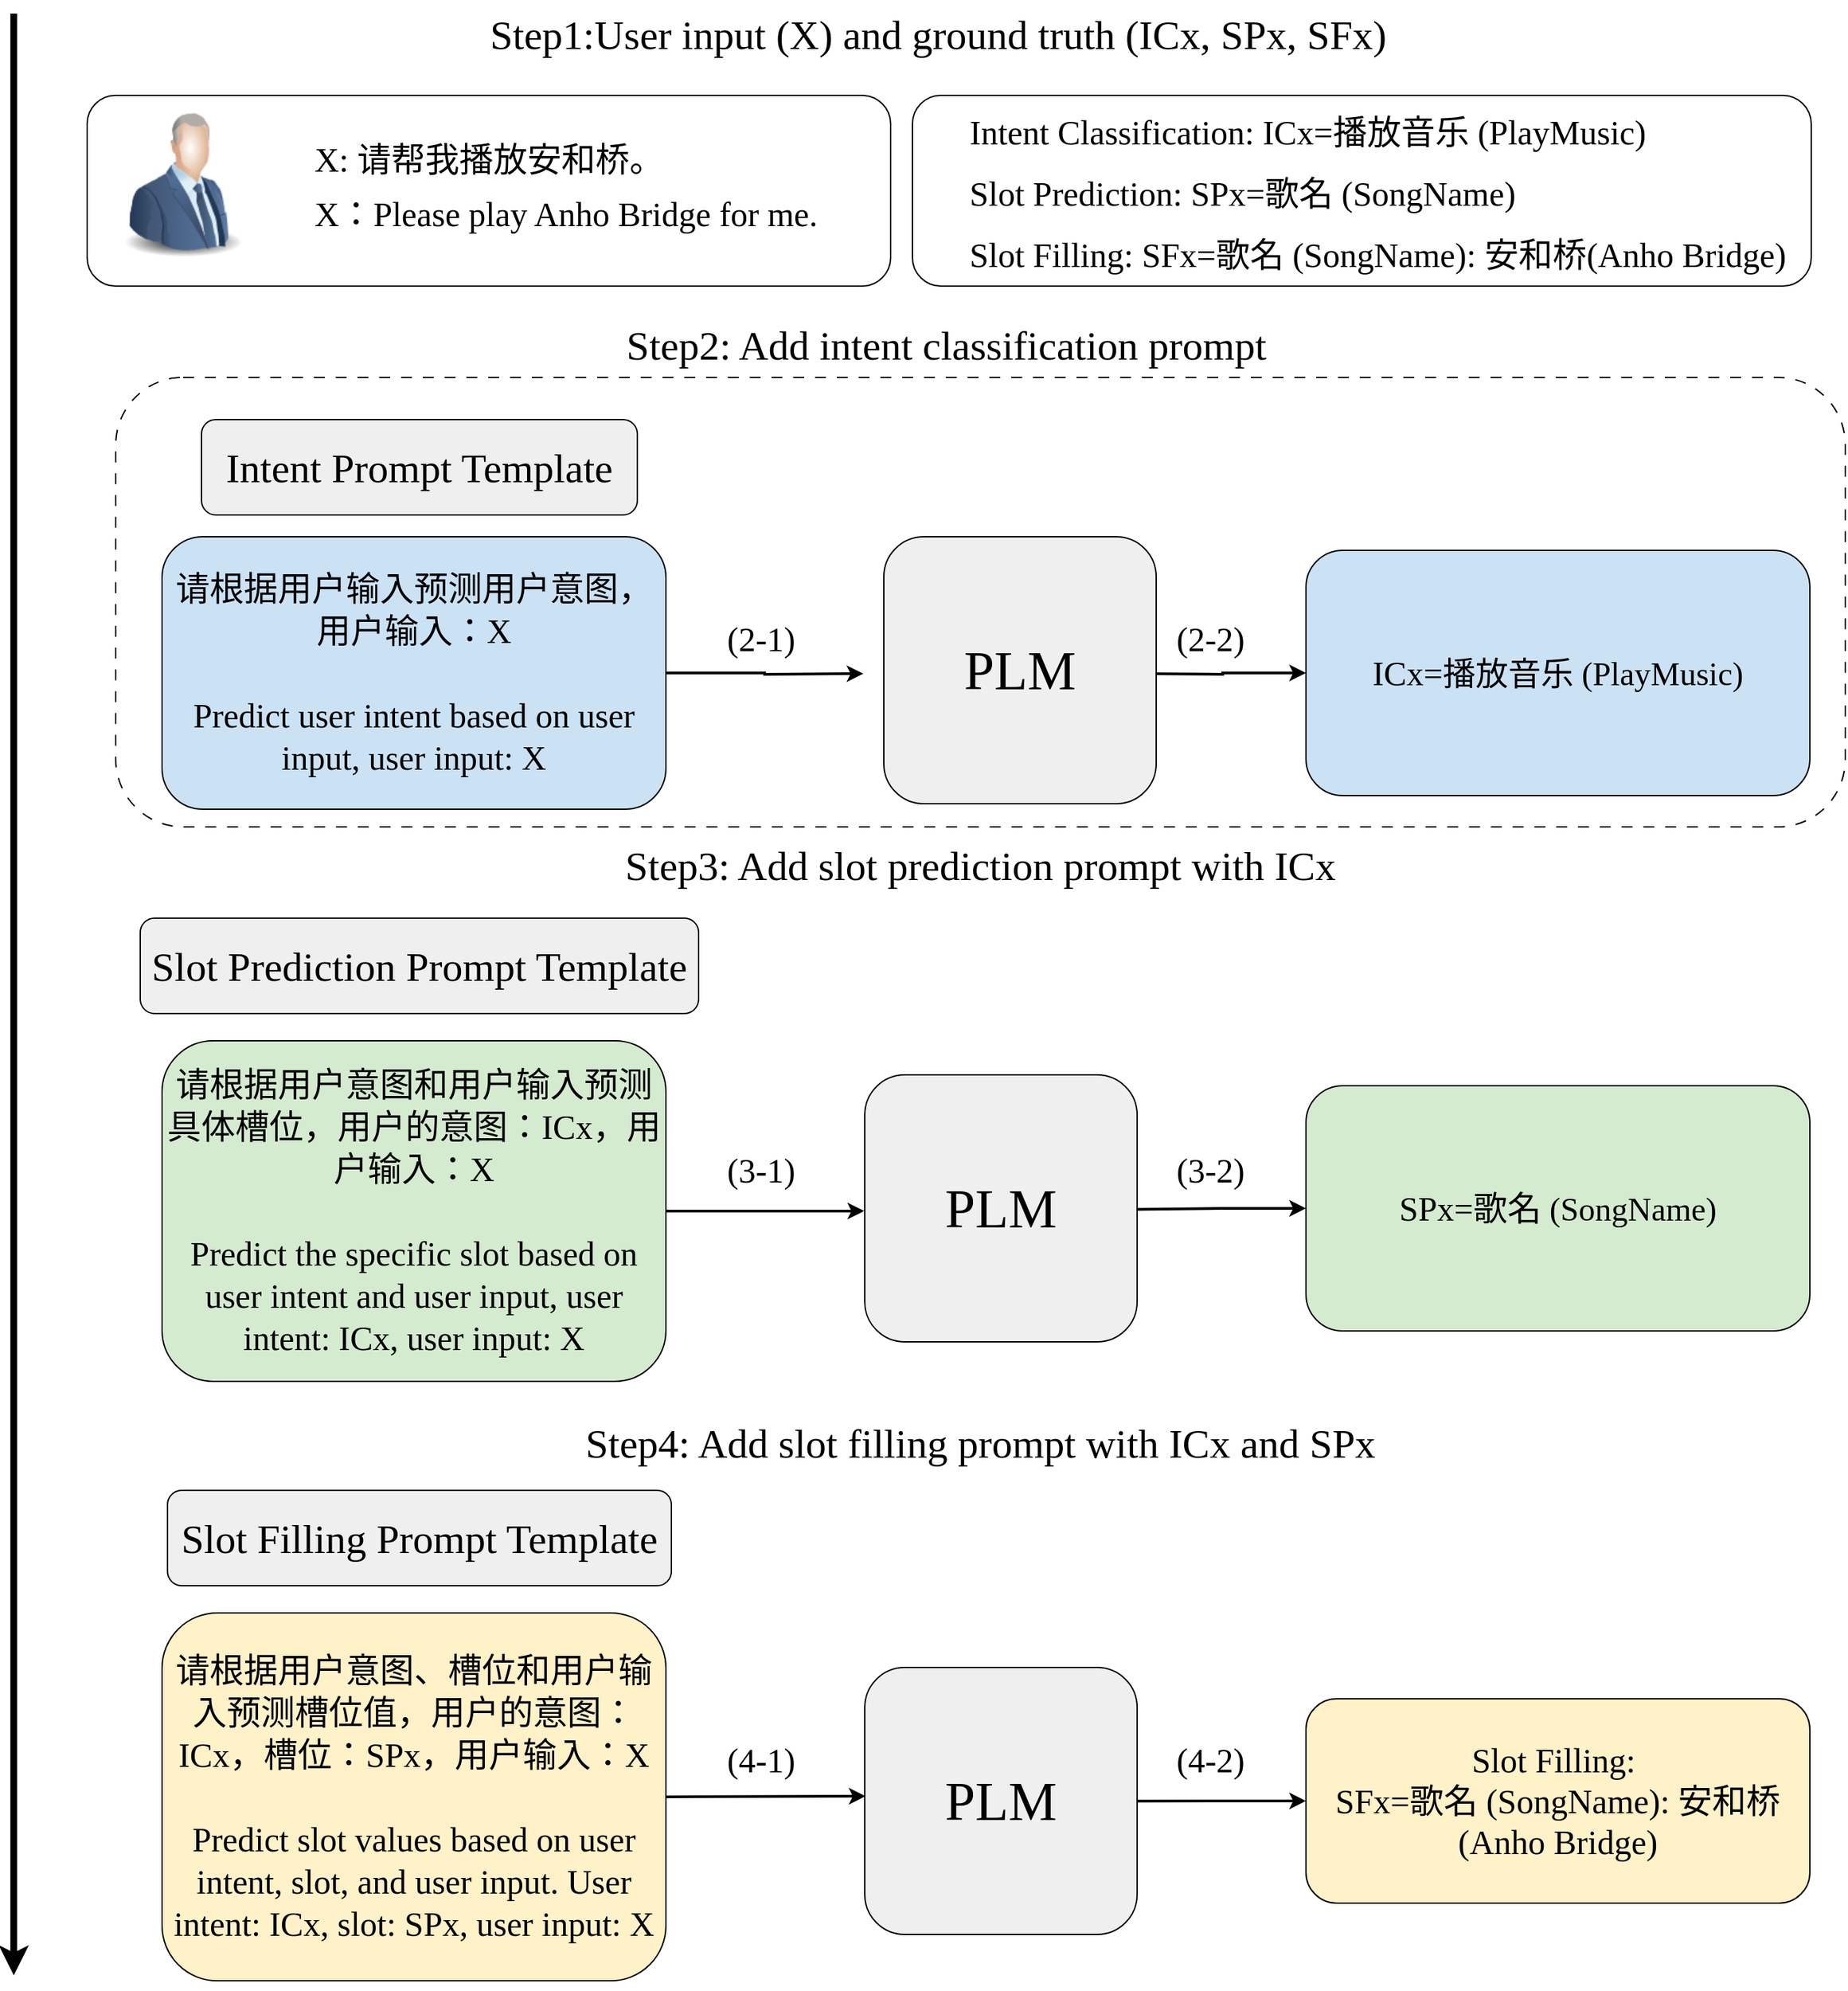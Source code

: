 <mxfile version="26.0.4">
  <diagram name="第 1 页" id="zAd_wPdVps35s6MXC-Z_">
    <mxGraphModel dx="3187" dy="1691" grid="1" gridSize="10" guides="1" tooltips="1" connect="1" arrows="1" fold="1" page="1" pageScale="1" pageWidth="1169" pageHeight="827" math="0" shadow="0">
      <root>
        <mxCell id="0" />
        <mxCell id="1" parent="0" />
        <mxCell id="LawNj0czzO5UbxQvlDM8-64" value="" style="rounded=1;whiteSpace=wrap;html=1;dashed=1;dashPattern=8 8;" vertex="1" parent="1">
          <mxGeometry x="130" y="277" width="1270" height="330" as="geometry" />
        </mxCell>
        <mxCell id="LawNj0czzO5UbxQvlDM8-6" value="&lt;span style=&quot;font-size: 25px; text-align: left;&quot;&gt;&lt;font face=&quot;Times New Roman&quot;&gt;请根据用户输入预测用户意图，用户输入：X&lt;/font&gt;&lt;/span&gt;&lt;div&gt;&lt;span style=&quot;text-align: left;&quot;&gt;&lt;span style=&quot;font-size: 25px;&quot;&gt;&lt;font face=&quot;Times New Roman&quot;&gt;&lt;br&gt;&lt;/font&gt;&lt;/span&gt;&lt;/span&gt;&lt;/div&gt;&lt;div&gt;&lt;span style=&quot;text-align: left;&quot;&gt;&lt;span style=&quot;font-size: 25px;&quot;&gt;&lt;font face=&quot;Times New Roman&quot;&gt;Predict user intent based on user input, user input: X&lt;/font&gt;&lt;/span&gt;&lt;/span&gt;&lt;/div&gt;" style="rounded=1;whiteSpace=wrap;html=1;fillColor=light-dark(#cbe2f5, #ededed);" vertex="1" parent="1">
          <mxGeometry x="164" y="394" width="370" height="200" as="geometry" />
        </mxCell>
        <mxCell id="LawNj0czzO5UbxQvlDM8-1" value="&lt;font face=&quot;Times New Roman&quot; style=&quot;font-size: 30px;&quot;&gt;Step2: Add intent classification prompt&lt;/font&gt;" style="text;html=1;align=center;verticalAlign=middle;whiteSpace=wrap;rounded=0;" vertex="1" parent="1">
          <mxGeometry x="440" y="238" width="600" height="30" as="geometry" />
        </mxCell>
        <mxCell id="LawNj0czzO5UbxQvlDM8-3" value="&lt;font style=&quot;font-size: 30px;&quot; face=&quot;Times New Roman&quot;&gt;Intent Prompt Template&lt;/font&gt;" style="rounded=1;whiteSpace=wrap;html=1;fillColor=light-dark(#efefef, #ededed);" vertex="1" parent="1">
          <mxGeometry x="193" y="308" width="320" height="70" as="geometry" />
        </mxCell>
        <mxCell id="LawNj0czzO5UbxQvlDM8-4" value="&lt;font face=&quot;Times New Roman&quot; style=&quot;font-size: 30px;&quot;&gt;Slot Prediction Prompt Template&lt;/font&gt;" style="rounded=1;whiteSpace=wrap;html=1;fillColor=light-dark(#efefef, #ededed);" vertex="1" parent="1">
          <mxGeometry x="148" y="674" width="410" height="70" as="geometry" />
        </mxCell>
        <mxCell id="LawNj0czzO5UbxQvlDM8-5" value="&lt;font style=&quot;font-size: 30px;&quot; face=&quot;Times New Roman&quot;&gt;Slot Filling Prompt Template&lt;/font&gt;" style="rounded=1;whiteSpace=wrap;html=1;fillColor=light-dark(#efefef, #ededed);" vertex="1" parent="1">
          <mxGeometry x="168" y="1094" width="370" height="70" as="geometry" />
        </mxCell>
        <mxCell id="LawNj0czzO5UbxQvlDM8-13" value="&lt;font face=&quot;Times New Roman&quot;&gt;&lt;span style=&quot;font-size: 25px; text-align: left;&quot;&gt;ICx=&lt;/span&gt;&lt;span style=&quot;font-size: 24px; text-align: left;&quot;&gt;播放音乐 (PlayMusic)&lt;/span&gt;&lt;/font&gt;" style="rounded=1;whiteSpace=wrap;html=1;fillColor=light-dark(#cbe2f5, #ededed);" vertex="1" parent="1">
          <mxGeometry x="1004" y="404" width="370" height="180" as="geometry" />
        </mxCell>
        <mxCell id="LawNj0czzO5UbxQvlDM8-15" value="&lt;span style=&quot;font-size: 25px; text-align: left;&quot;&gt;&lt;font face=&quot;Times New Roman&quot;&gt;请根据用户意图和用户输入预测具体槽位，用户的意图：ICx，用户输入：X&lt;/font&gt;&lt;/span&gt;&lt;div&gt;&lt;span style=&quot;text-align: left;&quot;&gt;&lt;span style=&quot;font-size: 25px;&quot;&gt;&lt;font face=&quot;Times New Roman&quot;&gt;&lt;br&gt;&lt;/font&gt;&lt;/span&gt;&lt;/span&gt;&lt;/div&gt;&lt;div&gt;&lt;span style=&quot;text-align: left;&quot;&gt;&lt;span style=&quot;font-size: 25px;&quot;&gt;&lt;font face=&quot;Times New Roman&quot;&gt;Predict the specific slot based on user intent and user input, user intent: ICx, user input: X&lt;/font&gt;&lt;/span&gt;&lt;/span&gt;&lt;/div&gt;" style="rounded=1;whiteSpace=wrap;html=1;fillColor=light-dark(#d5ebd0, #ededed);" vertex="1" parent="1">
          <mxGeometry x="164" y="764" width="370" height="250" as="geometry" />
        </mxCell>
        <mxCell id="LawNj0czzO5UbxQvlDM8-16" value="&lt;font face=&quot;Times New Roman&quot; style=&quot;font-size: 30px;&quot;&gt;Step3: Add slot prediction prompt with ICx&lt;/font&gt;" style="text;html=1;align=center;verticalAlign=middle;whiteSpace=wrap;rounded=0;" vertex="1" parent="1">
          <mxGeometry x="420" y="620" width="690" height="30" as="geometry" />
        </mxCell>
        <mxCell id="LawNj0czzO5UbxQvlDM8-18" value="&lt;font face=&quot;Times New Roman&quot; style=&quot;font-size: 30px;&quot;&gt;Step4: Add slot filling prompt with ICx and SPx&lt;/font&gt;" style="text;html=1;align=center;verticalAlign=middle;whiteSpace=wrap;rounded=0;" vertex="1" parent="1">
          <mxGeometry x="420" y="1044" width="690" height="30" as="geometry" />
        </mxCell>
        <mxCell id="LawNj0czzO5UbxQvlDM8-20" value="&lt;span style=&quot;font-size: 25px; text-align: left;&quot;&gt;&lt;font face=&quot;Times New Roman&quot;&gt;请根据用户意图、槽位和用户输入预测槽位值，用户的意图：ICx，槽位：SPx，用户输入：X&lt;/font&gt;&lt;/span&gt;&lt;div&gt;&lt;span style=&quot;text-align: left;&quot;&gt;&lt;span style=&quot;font-size: 25px;&quot;&gt;&lt;font face=&quot;Times New Roman&quot;&gt;&lt;br&gt;&lt;/font&gt;&lt;/span&gt;&lt;/span&gt;&lt;/div&gt;&lt;div&gt;&lt;span style=&quot;text-align: left;&quot;&gt;&lt;span style=&quot;font-size: 25px;&quot;&gt;&lt;font face=&quot;Times New Roman&quot;&gt;Predict slot values based on user intent, slot, and user input. User intent: ICx, slot: SPx, user input: X&lt;/font&gt;&lt;/span&gt;&lt;/span&gt;&lt;/div&gt;" style="rounded=1;whiteSpace=wrap;html=1;fillColor=light-dark(#fff1c8, #ededed);" vertex="1" parent="1">
          <mxGeometry x="164" y="1184" width="370" height="270" as="geometry" />
        </mxCell>
        <mxCell id="LawNj0czzO5UbxQvlDM8-21" value="&lt;font face=&quot;Times New Roman&quot;&gt;&lt;span style=&quot;font-size: 25px; text-align: left;&quot;&gt;SPx=歌名&lt;/span&gt;&lt;span style=&quot;font-size: 24px; text-align: left;&quot;&gt;&amp;nbsp;(SongName)&lt;/span&gt;&lt;/font&gt;" style="rounded=1;whiteSpace=wrap;html=1;fillColor=light-dark(#d5ebd0, #ededed);" vertex="1" parent="1">
          <mxGeometry x="1004" y="797" width="370" height="180" as="geometry" />
        </mxCell>
        <mxCell id="LawNj0czzO5UbxQvlDM8-25" value="&lt;font style=&quot;text-align: left; font-size: 25px;&quot; face=&quot;Times New Roman&quot;&gt;&lt;span style=&quot;text-align: center;&quot;&gt;Slot Filling:&amp;nbsp;&lt;/span&gt;&lt;/font&gt;&lt;div&gt;&lt;font face=&quot;Times New Roman&quot;&gt;&lt;font style=&quot;text-align: left; font-size: 25px;&quot;&gt;SFx=&lt;/font&gt;&lt;span style=&quot;text-align: left; font-size: 25px;&quot;&gt;歌名&amp;nbsp;(SongName):&amp;nbsp;&lt;/span&gt;&lt;font style=&quot;text-align: left; font-size: 25px;&quot;&gt;安和桥(Anho Bridge)&lt;/font&gt;&lt;/font&gt;&lt;/div&gt;" style="rounded=1;whiteSpace=wrap;html=1;fillColor=light-dark(#fff1c8, #ededed);" vertex="1" parent="1">
          <mxGeometry x="1004" y="1247" width="370" height="150" as="geometry" />
        </mxCell>
        <mxCell id="LawNj0czzO5UbxQvlDM8-28" style="edgeStyle=orthogonalEdgeStyle;rounded=0;orthogonalLoop=1;jettySize=auto;html=1;exitX=1;exitY=0.5;exitDx=0;exitDy=0;verticalAlign=middle;entryX=0.003;entryY=0.533;entryDx=0;entryDy=0;entryPerimeter=0;strokeWidth=2;" edge="1" parent="1" source="LawNj0czzO5UbxQvlDM8-15">
          <mxGeometry relative="1" as="geometry">
            <mxPoint x="679.6" y="888.93" as="targetPoint" />
          </mxGeometry>
        </mxCell>
        <mxCell id="LawNj0czzO5UbxQvlDM8-29" style="edgeStyle=orthogonalEdgeStyle;rounded=0;orthogonalLoop=1;jettySize=auto;html=1;exitX=1;exitY=0.5;exitDx=0;exitDy=0;entryX=0;entryY=0.207;entryDx=0;entryDy=0;entryPerimeter=0;strokeWidth=2;" edge="1" parent="1" source="LawNj0czzO5UbxQvlDM8-6">
          <mxGeometry relative="1" as="geometry">
            <mxPoint x="679" y="494.47" as="targetPoint" />
          </mxGeometry>
        </mxCell>
        <mxCell id="LawNj0czzO5UbxQvlDM8-30" style="edgeStyle=orthogonalEdgeStyle;rounded=0;orthogonalLoop=1;jettySize=auto;html=1;exitX=1;exitY=0.5;exitDx=0;exitDy=0;entryX=0.008;entryY=0.888;entryDx=0;entryDy=0;entryPerimeter=0;strokeWidth=2;" edge="1" parent="1" source="LawNj0czzO5UbxQvlDM8-20">
          <mxGeometry relative="1" as="geometry">
            <mxPoint x="680.6" y="1318.48" as="targetPoint" />
          </mxGeometry>
        </mxCell>
        <mxCell id="LawNj0czzO5UbxQvlDM8-31" style="edgeStyle=orthogonalEdgeStyle;rounded=0;orthogonalLoop=1;jettySize=auto;html=1;exitX=0;exitY=0.5;exitDx=0;exitDy=0;entryX=1.008;entryY=0.207;entryDx=0;entryDy=0;endArrow=none;endFill=0;startArrow=classic;startFill=1;entryPerimeter=0;strokeWidth=2;" edge="1" parent="1" source="LawNj0czzO5UbxQvlDM8-13">
          <mxGeometry relative="1" as="geometry">
            <mxPoint x="880.6" y="494.47" as="targetPoint" />
          </mxGeometry>
        </mxCell>
        <mxCell id="LawNj0czzO5UbxQvlDM8-33" style="edgeStyle=orthogonalEdgeStyle;rounded=0;orthogonalLoop=1;jettySize=auto;html=1;entryX=1;entryY=0.513;entryDx=0;entryDy=0;entryPerimeter=0;startArrow=classic;startFill=1;endArrow=none;endFill=0;verticalAlign=middle;exitX=0;exitY=0.5;exitDx=0;exitDy=0;strokeWidth=2;" edge="1" parent="1" source="LawNj0czzO5UbxQvlDM8-21">
          <mxGeometry relative="1" as="geometry">
            <mxPoint x="964" y="904" as="sourcePoint" />
            <mxPoint x="879.0" y="887.73" as="targetPoint" />
            <Array as="points">
              <mxPoint x="942" y="887" />
            </Array>
          </mxGeometry>
        </mxCell>
        <mxCell id="LawNj0czzO5UbxQvlDM8-34" style="edgeStyle=orthogonalEdgeStyle;rounded=0;orthogonalLoop=1;jettySize=auto;html=1;entryX=1.006;entryY=0.891;entryDx=0;entryDy=0;entryPerimeter=0;startArrow=classic;startFill=1;endArrow=none;endFill=0;exitX=0;exitY=0.5;exitDx=0;exitDy=0;strokeWidth=2;" edge="1" parent="1" source="LawNj0czzO5UbxQvlDM8-25">
          <mxGeometry relative="1" as="geometry">
            <mxPoint x="974" y="1364" as="sourcePoint" />
            <mxPoint x="880.2" y="1322.11" as="targetPoint" />
            <Array as="points" />
          </mxGeometry>
        </mxCell>
        <mxCell id="LawNj0czzO5UbxQvlDM8-35" value="&lt;font style=&quot;font-size: 25px;&quot; face=&quot;Times New Roman&quot;&gt;(2-1)&lt;/font&gt;" style="text;html=1;align=center;verticalAlign=middle;whiteSpace=wrap;rounded=0;" vertex="1" parent="1">
          <mxGeometry x="574" y="454" width="60" height="30" as="geometry" />
        </mxCell>
        <mxCell id="LawNj0czzO5UbxQvlDM8-36" value="&lt;font style=&quot;font-size: 25px;&quot; face=&quot;Times New Roman&quot;&gt;(2-2)&lt;/font&gt;" style="text;html=1;align=center;verticalAlign=middle;whiteSpace=wrap;rounded=0;" vertex="1" parent="1">
          <mxGeometry x="904" y="454" width="60" height="30" as="geometry" />
        </mxCell>
        <mxCell id="LawNj0czzO5UbxQvlDM8-39" value="&lt;font style=&quot;font-size: 25px;&quot; face=&quot;Times New Roman&quot;&gt;(3-1)&lt;/font&gt;" style="text;html=1;align=center;verticalAlign=middle;whiteSpace=wrap;rounded=0;" vertex="1" parent="1">
          <mxGeometry x="574" y="844" width="60" height="30" as="geometry" />
        </mxCell>
        <mxCell id="LawNj0czzO5UbxQvlDM8-40" value="&lt;font style=&quot;font-size: 25px;&quot; face=&quot;Times New Roman&quot;&gt;(3-2)&lt;/font&gt;" style="text;html=1;align=center;verticalAlign=middle;whiteSpace=wrap;rounded=0;" vertex="1" parent="1">
          <mxGeometry x="904" y="844" width="60" height="30" as="geometry" />
        </mxCell>
        <mxCell id="LawNj0czzO5UbxQvlDM8-41" value="&lt;font style=&quot;font-size: 25px;&quot; face=&quot;Times New Roman&quot;&gt;(4-1)&lt;/font&gt;" style="text;html=1;align=center;verticalAlign=middle;whiteSpace=wrap;rounded=0;" vertex="1" parent="1">
          <mxGeometry x="574" y="1277" width="60" height="30" as="geometry" />
        </mxCell>
        <mxCell id="LawNj0czzO5UbxQvlDM8-42" value="&lt;font style=&quot;font-size: 25px;&quot; face=&quot;Times New Roman&quot;&gt;(4-2)&lt;/font&gt;" style="text;html=1;align=center;verticalAlign=middle;whiteSpace=wrap;rounded=0;" vertex="1" parent="1">
          <mxGeometry x="904" y="1277" width="60" height="30" as="geometry" />
        </mxCell>
        <mxCell id="LawNj0czzO5UbxQvlDM8-2" value="&lt;font face=&quot;Times New Roman&quot; style=&quot;font-size: 30px;&quot;&gt;Step1:User input (X) and ground truth (ICx, SPx, SFx)&lt;/font&gt;" style="text;html=1;align=center;verticalAlign=middle;whiteSpace=wrap;rounded=0;container=0;" vertex="1" parent="1">
          <mxGeometry x="294" y="10" width="880" height="30" as="geometry" />
        </mxCell>
        <mxCell id="LawNj0czzO5UbxQvlDM8-55" value="" style="group" vertex="1" connectable="0" parent="1">
          <mxGeometry x="109" y="70" width="590" height="140" as="geometry" />
        </mxCell>
        <mxCell id="m3Y7h9TqKD-D8q7Xrxun-1" value="" style="rounded=1;whiteSpace=wrap;html=1;movable=1;resizable=1;rotatable=1;deletable=1;editable=1;locked=0;connectable=1;container=0;" parent="LawNj0czzO5UbxQvlDM8-55" vertex="1">
          <mxGeometry width="590" height="140" as="geometry" />
        </mxCell>
        <mxCell id="m3Y7h9TqKD-D8q7Xrxun-2" value="" style="image;html=1;image=img/lib/clip_art/people/Suit_Man_Blue_128x128.png;container=0;" parent="LawNj0czzO5UbxQvlDM8-55" vertex="1">
          <mxGeometry y="10" width="140" height="110" as="geometry" />
        </mxCell>
        <mxCell id="m3Y7h9TqKD-D8q7Xrxun-3" value="&lt;font face=&quot;Times New Roman&quot; style=&quot;font-size: 25px;&quot;&gt;X: 请帮我播放安和桥。&lt;/font&gt;" style="text;html=1;align=left;verticalAlign=middle;whiteSpace=wrap;rounded=0;fontSize=30;container=0;" parent="LawNj0czzO5UbxQvlDM8-55" vertex="1">
          <mxGeometry x="165" y="30" width="380" height="30" as="geometry" />
        </mxCell>
        <mxCell id="m3Y7h9TqKD-D8q7Xrxun-8" value="&lt;font style=&quot;font-size: 25px;&quot; face=&quot;Times New Roman&quot;&gt;&lt;span style=&quot;&quot;&gt;&lt;font style=&quot;&quot;&gt;X：&lt;/font&gt;&lt;/span&gt;Please play Anho Bridge for me.&lt;/font&gt;" style="text;html=1;align=left;verticalAlign=middle;whiteSpace=wrap;rounded=0;fontSize=30;container=0;" parent="LawNj0czzO5UbxQvlDM8-55" vertex="1">
          <mxGeometry x="165" y="70" width="395" height="30" as="geometry" />
        </mxCell>
        <mxCell id="LawNj0czzO5UbxQvlDM8-58" value="" style="group" vertex="1" connectable="0" parent="1">
          <mxGeometry x="715" y="70" width="660" height="140" as="geometry" />
        </mxCell>
        <mxCell id="LawNj0czzO5UbxQvlDM8-47" value="" style="rounded=1;whiteSpace=wrap;html=1;movable=1;resizable=1;rotatable=1;deletable=1;editable=1;locked=0;connectable=1;container=0;" vertex="1" parent="LawNj0czzO5UbxQvlDM8-58">
          <mxGeometry width="660" height="140" as="geometry" />
        </mxCell>
        <mxCell id="LawNj0czzO5UbxQvlDM8-49" value="&lt;font style=&quot;font-size: 25px;&quot; face=&quot;Times New Roman&quot;&gt;&lt;span style=&quot;text-align: center;&quot;&gt;Intent Classification:&amp;nbsp;&lt;/span&gt;ICx=播放音乐 (PlayMusic)&lt;/font&gt;" style="text;html=1;align=left;verticalAlign=middle;whiteSpace=wrap;rounded=0;fontSize=30;container=0;" vertex="1" parent="LawNj0czzO5UbxQvlDM8-58">
          <mxGeometry x="40" y="10" width="580" height="30" as="geometry" />
        </mxCell>
        <mxCell id="LawNj0czzO5UbxQvlDM8-52" value="&lt;font style=&quot;font-size: 25px;&quot; face=&quot;Times New Roman&quot;&gt;&lt;span style=&quot;text-align: center;&quot;&gt;Slot Prediction:&amp;nbsp;&lt;/span&gt;SPx=歌名&amp;nbsp;(SongName)&lt;/font&gt;" style="text;html=1;align=left;verticalAlign=middle;whiteSpace=wrap;rounded=0;fontSize=30;container=0;" vertex="1" parent="LawNj0czzO5UbxQvlDM8-58">
          <mxGeometry x="40" y="55" width="550" height="30" as="geometry" />
        </mxCell>
        <mxCell id="LawNj0czzO5UbxQvlDM8-53" value="&lt;font style=&quot;font-size: 25px;&quot; face=&quot;Times New Roman&quot;&gt;&lt;span style=&quot;text-align: center;&quot;&gt;Slot Filling:&amp;nbsp;&lt;/span&gt;SFx=&lt;/font&gt;&lt;span style=&quot;font-family: &amp;quot;Times New Roman&amp;quot;; font-size: 25px;&quot;&gt;歌名&amp;nbsp;(SongName):&amp;nbsp;&lt;/span&gt;&lt;font style=&quot;font-size: 25px;&quot; face=&quot;Times New Roman&quot;&gt;安和桥(Anho Bridge)&lt;/font&gt;" style="text;html=1;align=left;verticalAlign=middle;whiteSpace=wrap;rounded=0;fontSize=30;container=0;" vertex="1" parent="LawNj0czzO5UbxQvlDM8-58">
          <mxGeometry x="40" y="100" width="620" height="30" as="geometry" />
        </mxCell>
        <mxCell id="LawNj0czzO5UbxQvlDM8-59" value="" style="endArrow=classic;html=1;rounded=0;strokeWidth=5;" edge="1" parent="1">
          <mxGeometry width="50" height="50" relative="1" as="geometry">
            <mxPoint x="55.111" y="10" as="sourcePoint" />
            <mxPoint x="55.111" y="1450" as="targetPoint" />
          </mxGeometry>
        </mxCell>
        <mxCell id="LawNj0czzO5UbxQvlDM8-60" value="&lt;font style=&quot;font-size: 40px;&quot; face=&quot;Times New Roman&quot;&gt;PLM&lt;/font&gt;" style="rounded=1;whiteSpace=wrap;html=1;fillColor=light-dark(#efefef, #ededed);" vertex="1" parent="1">
          <mxGeometry x="694" y="394" width="200" height="196" as="geometry" />
        </mxCell>
        <mxCell id="LawNj0czzO5UbxQvlDM8-61" value="&lt;font style=&quot;font-size: 40px;&quot; face=&quot;Times New Roman&quot;&gt;PLM&lt;/font&gt;" style="rounded=1;whiteSpace=wrap;html=1;fillColor=light-dark(#efefef, #ededed);" vertex="1" parent="1">
          <mxGeometry x="680" y="789" width="200" height="196" as="geometry" />
        </mxCell>
        <mxCell id="LawNj0czzO5UbxQvlDM8-62" value="&lt;font style=&quot;font-size: 40px;&quot; face=&quot;Times New Roman&quot;&gt;PLM&lt;/font&gt;" style="rounded=1;whiteSpace=wrap;html=1;fillColor=light-dark(#efefef, #ededed);" vertex="1" parent="1">
          <mxGeometry x="680" y="1224" width="200" height="196" as="geometry" />
        </mxCell>
      </root>
    </mxGraphModel>
  </diagram>
</mxfile>

